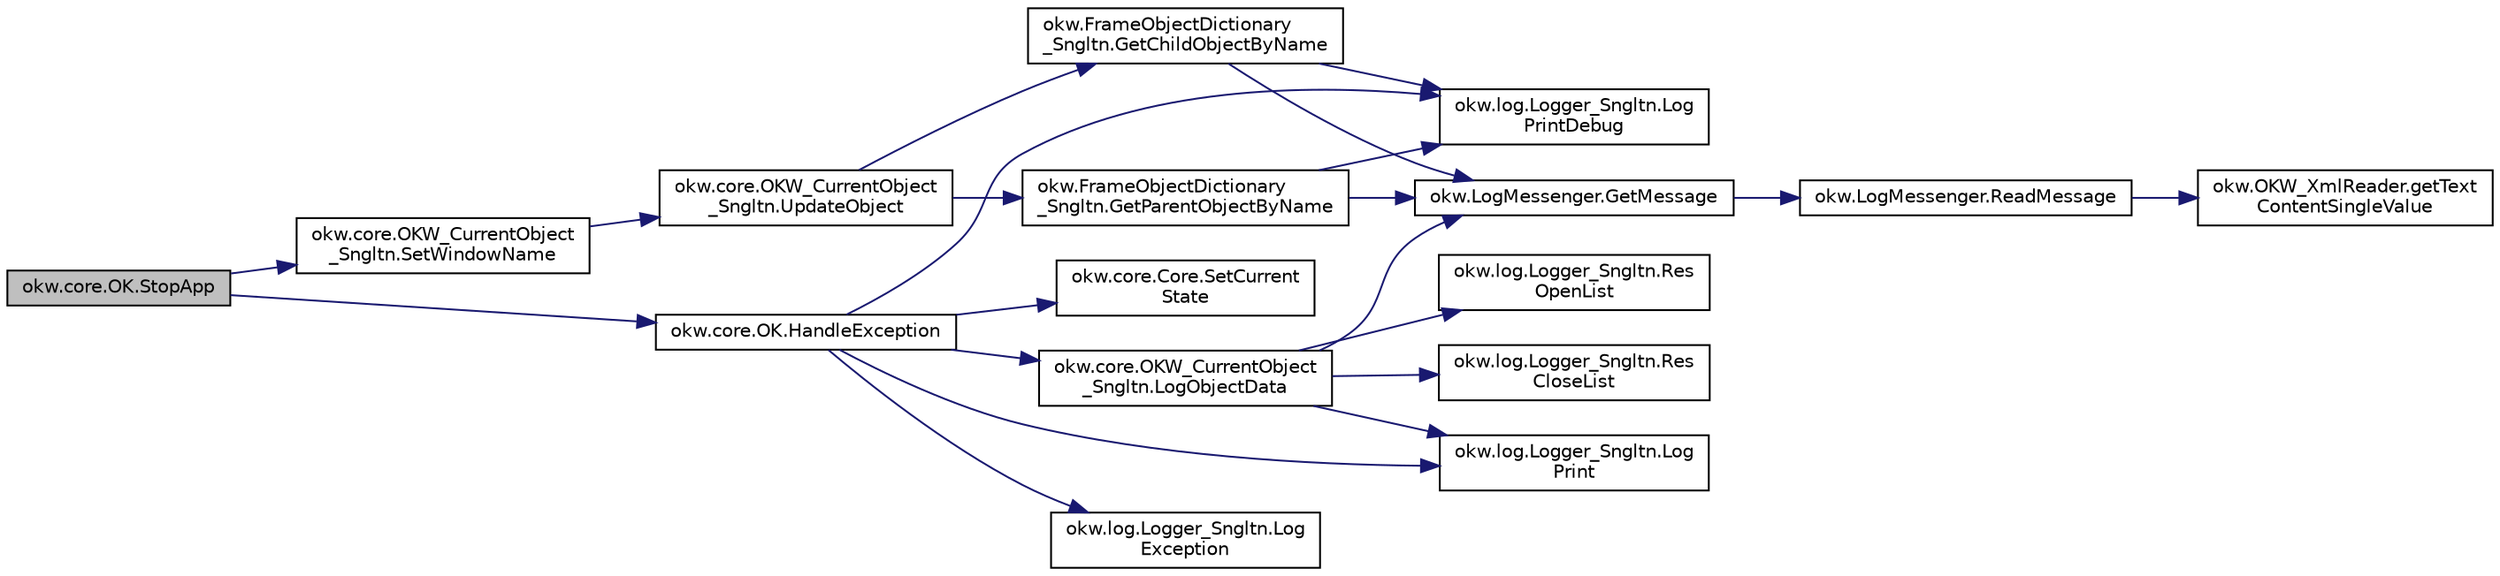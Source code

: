 digraph "okw.core.OK.StopApp"
{
 // INTERACTIVE_SVG=YES
  edge [fontname="Helvetica",fontsize="10",labelfontname="Helvetica",labelfontsize="10"];
  node [fontname="Helvetica",fontsize="10",shape=record];
  rankdir="LR";
  Node744 [label="okw.core.OK.StopApp",height=0.2,width=0.4,color="black", fillcolor="grey75", style="filled", fontcolor="black"];
  Node744 -> Node745 [color="midnightblue",fontsize="10",style="solid",fontname="Helvetica"];
  Node745 [label="okw.core.OKW_CurrentObject\l_Sngltn.SetWindowName",height=0.2,width=0.4,color="black", fillcolor="white", style="filled",URL="$classokw_1_1core_1_1_o_k_w___current_object___sngltn.html#aa68014dd475873405b342f9293fb57db",tooltip="Hier wird der Kontext auf ein Fenster gesetzt. "];
  Node745 -> Node746 [color="midnightblue",fontsize="10",style="solid",fontname="Helvetica"];
  Node746 [label="okw.core.OKW_CurrentObject\l_Sngltn.UpdateObject",height=0.2,width=0.4,color="black", fillcolor="white", style="filled",URL="$classokw_1_1core_1_1_o_k_w___current_object___sngltn.html#ae9a94a0fbfc07ca5f94e2acf44abee3a",tooltip="Methode aktualisert zwei Werte: "];
  Node746 -> Node747 [color="midnightblue",fontsize="10",style="solid",fontname="Helvetica"];
  Node747 [label="okw.FrameObjectDictionary\l_Sngltn.GetParentObjectByName",height=0.2,width=0.4,color="black", fillcolor="white", style="filled",URL="$classokw_1_1_frame_object_dictionary___sngltn.html#ad8f8fa2d1e817d6390238be819f0fc35",tooltip="Die Methode liefert das Frame-Object des gegebenen FN eines Fensterobjektes zurück. "];
  Node747 -> Node748 [color="midnightblue",fontsize="10",style="solid",fontname="Helvetica"];
  Node748 [label="okw.log.Logger_Sngltn.Log\lPrintDebug",height=0.2,width=0.4,color="black", fillcolor="white", style="filled",URL="$classokw_1_1log_1_1_logger___sngltn.html#a313f97c79ba4662d9daaf7f537dd02f4",tooltip="Loggt eine Nachricht. "];
  Node747 -> Node749 [color="midnightblue",fontsize="10",style="solid",fontname="Helvetica"];
  Node749 [label="okw.LogMessenger.GetMessage",height=0.2,width=0.4,color="black", fillcolor="white", style="filled",URL="$classokw_1_1_log_messenger.html#af225d1f037d47b3b085175c09d78bdd2",tooltip="Holt die Log-Meldung für MethodeNmae/Textkey ohne weitere Parameter. "];
  Node749 -> Node750 [color="midnightblue",fontsize="10",style="solid",fontname="Helvetica"];
  Node750 [label="okw.LogMessenger.ReadMessage",height=0.2,width=0.4,color="black", fillcolor="white", style="filled",URL="$classokw_1_1_log_messenger.html#a530cd6ab82ec82a04206a2e976ec06e3",tooltip="Interne Kernfunktion holt die Log-Meldung mit Platzhaltern aus der XML-Datei. "];
  Node750 -> Node751 [color="midnightblue",fontsize="10",style="solid",fontname="Helvetica"];
  Node751 [label="okw.OKW_XmlReader.getText\lContentSingleValue",height=0.2,width=0.4,color="black", fillcolor="white", style="filled",URL="$classokw_1_1_o_k_w___xml_reader.html#ab920b5335a2e1429c14cc5f8e79f39eb",tooltip="Lies den TextContent eines Tag. "];
  Node746 -> Node752 [color="midnightblue",fontsize="10",style="solid",fontname="Helvetica"];
  Node752 [label="okw.FrameObjectDictionary\l_Sngltn.GetChildObjectByName",height=0.2,width=0.4,color="black", fillcolor="white", style="filled",URL="$classokw_1_1_frame_object_dictionary___sngltn.html#ad6907b6c5e325dcb48932a56aefdbd38",tooltip="Die Methode liefert das Objekt des gegebenen Kindobjekttests zurück. "];
  Node752 -> Node748 [color="midnightblue",fontsize="10",style="solid",fontname="Helvetica"];
  Node752 -> Node749 [color="midnightblue",fontsize="10",style="solid",fontname="Helvetica"];
  Node744 -> Node753 [color="midnightblue",fontsize="10",style="solid",fontname="Helvetica"];
  Node753 [label="okw.core.OK.HandleException",height=0.2,width=0.4,color="black", fillcolor="white", style="filled",URL="$classokw_1_1core_1_1_o_k.html#a1d020010a639b1aba44f93f4d046611d",tooltip="Zentrale Exception-Behandlung. "];
  Node753 -> Node754 [color="midnightblue",fontsize="10",style="solid",fontname="Helvetica"];
  Node754 [label="okw.log.Logger_Sngltn.Log\lPrint",height=0.2,width=0.4,color="black", fillcolor="white", style="filled",URL="$classokw_1_1log_1_1_logger___sngltn.html#a8ebceaddd6cc6963ddb8e08c72ea808c",tooltip="LogPrint Function: Prints the values of expressions to the results file. "];
  Node753 -> Node755 [color="midnightblue",fontsize="10",style="solid",fontname="Helvetica"];
  Node755 [label="okw.log.Logger_Sngltn.Log\lException",height=0.2,width=0.4,color="black", fillcolor="white", style="filled",URL="$classokw_1_1log_1_1_logger___sngltn.html#aa29d396a2b9df1ac57079d777c548181",tooltip="LogException Function: Logs a Script Exception to the results file. "];
  Node753 -> Node748 [color="midnightblue",fontsize="10",style="solid",fontname="Helvetica"];
  Node753 -> Node756 [color="midnightblue",fontsize="10",style="solid",fontname="Helvetica"];
  Node756 [label="okw.core.OKW_CurrentObject\l_Sngltn.LogObjectData",height=0.2,width=0.4,color="black", fillcolor="white", style="filled",URL="$classokw_1_1core_1_1_o_k_w___current_object___sngltn.html#a01b48f2c86a2f91909143ee9063dfd86",tooltip="Methode gibt alle wichtigen Informationen zum aktuellen Objekt aus. "];
  Node756 -> Node757 [color="midnightblue",fontsize="10",style="solid",fontname="Helvetica"];
  Node757 [label="okw.log.Logger_Sngltn.Res\lOpenList",height=0.2,width=0.4,color="black", fillcolor="white", style="filled",URL="$classokw_1_1log_1_1_logger___sngltn.html#ab4fc711bb4c754f251372ff3b14ab9c9",tooltip="Creates a new hierarchical level in the results file. "];
  Node756 -> Node754 [color="midnightblue",fontsize="10",style="solid",fontname="Helvetica"];
  Node756 -> Node749 [color="midnightblue",fontsize="10",style="solid",fontname="Helvetica"];
  Node756 -> Node758 [color="midnightblue",fontsize="10",style="solid",fontname="Helvetica"];
  Node758 [label="okw.log.Logger_Sngltn.Res\lCloseList",height=0.2,width=0.4,color="black", fillcolor="white", style="filled",URL="$classokw_1_1log_1_1_logger___sngltn.html#a9b54104f7e0b4c0a473877b19dfaed56",tooltip="Closes a hierarchical level in the results file that was opened with ResOpenList. ..."];
  Node753 -> Node759 [color="midnightblue",fontsize="10",style="solid",fontname="Helvetica"];
  Node759 [label="okw.core.Core.SetCurrent\lState",height=0.2,width=0.4,color="black", fillcolor="white", style="filled",URL="$classokw_1_1core_1_1_core.html#aafe6e3d88e810dabf350b37058d4af97",tooltip="Setter zum Setzen des aktuellen Zustandes. "];
}
